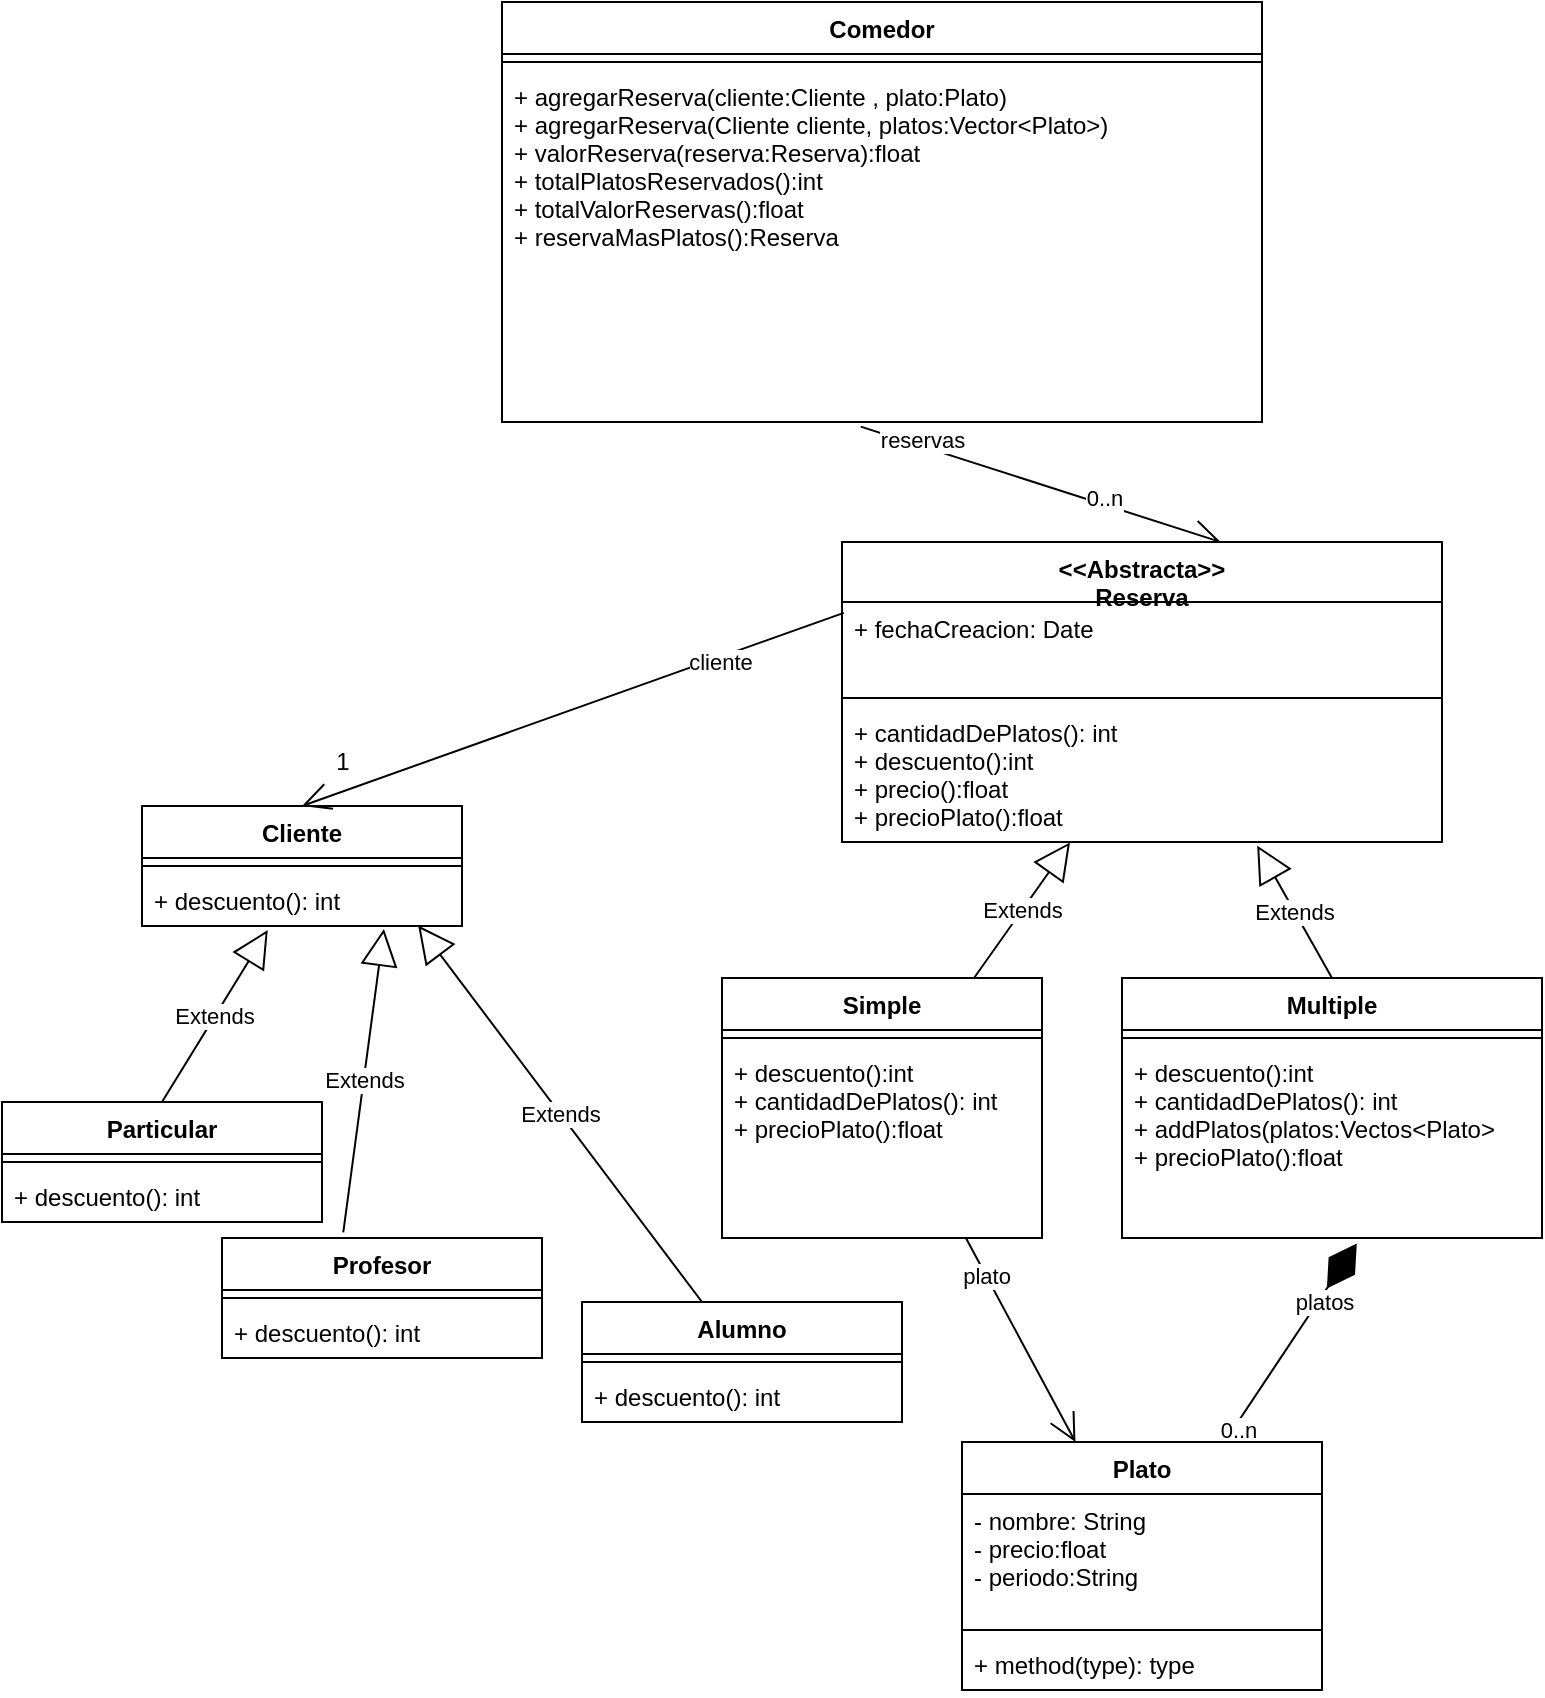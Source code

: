 <mxfile version="13.6.6" type="device"><diagram id="TQH_Tq7vANSkW8fEIVw5" name="Page-1"><mxGraphModel dx="820" dy="452" grid="1" gridSize="10" guides="1" tooltips="1" connect="1" arrows="1" fold="1" page="1" pageScale="1" pageWidth="827" pageHeight="1169" math="0" shadow="0"><root><mxCell id="0"/><mxCell id="1" parent="0"/><mxCell id="ph1ihSSTUkqqykcq-ROq-44" value="" style="endArrow=diamondThin;endFill=1;endSize=24;html=1;entryX=0.559;entryY=1.029;entryDx=0;entryDy=0;entryPerimeter=0;" edge="1" parent="1" source="ph1ihSSTUkqqykcq-ROq-28" target="ph1ihSSTUkqqykcq-ROq-42"><mxGeometry width="160" relative="1" as="geometry"><mxPoint x="639" y="906" as="sourcePoint"/><mxPoint x="470" y="720" as="targetPoint"/></mxGeometry></mxCell><mxCell id="ph1ihSSTUkqqykcq-ROq-45" value="platos" style="edgeLabel;html=1;align=center;verticalAlign=middle;resizable=0;points=[];" vertex="1" connectable="0" parent="ph1ihSSTUkqqykcq-ROq-44"><mxGeometry x="0.442" y="-2" relative="1" as="geometry"><mxPoint as="offset"/></mxGeometry></mxCell><mxCell id="ph1ihSSTUkqqykcq-ROq-46" value="0..n" style="edgeLabel;html=1;align=center;verticalAlign=middle;resizable=0;points=[];" vertex="1" connectable="0" parent="ph1ihSSTUkqqykcq-ROq-44"><mxGeometry x="-0.86" y="-2" relative="1" as="geometry"><mxPoint as="offset"/></mxGeometry></mxCell><mxCell id="ph1ihSSTUkqqykcq-ROq-5" value="Comedor" style="swimlane;fontStyle=1;align=center;verticalAlign=top;childLayout=stackLayout;horizontal=1;startSize=26;horizontalStack=0;resizeParent=1;resizeParentMax=0;resizeLast=0;collapsible=1;marginBottom=0;" vertex="1" parent="1"><mxGeometry x="260" y="140" width="380" height="210" as="geometry"/></mxCell><mxCell id="ph1ihSSTUkqqykcq-ROq-7" value="" style="line;strokeWidth=1;fillColor=none;align=left;verticalAlign=middle;spacingTop=-1;spacingLeft=3;spacingRight=3;rotatable=0;labelPosition=right;points=[];portConstraint=eastwest;" vertex="1" parent="ph1ihSSTUkqqykcq-ROq-5"><mxGeometry y="26" width="380" height="8" as="geometry"/></mxCell><mxCell id="ph1ihSSTUkqqykcq-ROq-8" value="+ agregarReserva(cliente:Cliente , plato:Plato)&#10;+ agregarReserva(Cliente cliente, platos:Vector&lt;Plato&gt;)&#10;+ valorReserva(reserva:Reserva):float &#10;+ totalPlatosReservados():int&#10;+ totalValorReservas():float&#10;+ reservaMasPlatos():Reserva " style="text;strokeColor=none;fillColor=none;align=left;verticalAlign=top;spacingLeft=4;spacingRight=4;overflow=hidden;rotatable=0;points=[[0,0.5],[1,0.5]];portConstraint=eastwest;" vertex="1" parent="ph1ihSSTUkqqykcq-ROq-5"><mxGeometry y="34" width="380" height="176" as="geometry"/></mxCell><mxCell id="ph1ihSSTUkqqykcq-ROq-47" value="" style="endArrow=open;endFill=1;endSize=12;html=1;exitX=0.761;exitY=0.996;exitDx=0;exitDy=0;exitPerimeter=0;" edge="1" parent="1" source="ph1ihSSTUkqqykcq-ROq-39" target="ph1ihSSTUkqqykcq-ROq-28"><mxGeometry width="160" relative="1" as="geometry"><mxPoint x="310" y="720" as="sourcePoint"/><mxPoint x="470" y="720" as="targetPoint"/></mxGeometry></mxCell><mxCell id="ph1ihSSTUkqqykcq-ROq-48" value="plato" style="edgeLabel;html=1;align=center;verticalAlign=middle;resizable=0;points=[];" vertex="1" connectable="0" parent="ph1ihSSTUkqqykcq-ROq-47"><mxGeometry x="-0.618" relative="1" as="geometry"><mxPoint as="offset"/></mxGeometry></mxCell><mxCell id="ph1ihSSTUkqqykcq-ROq-49" value="Extends" style="endArrow=block;endSize=16;endFill=0;html=1;entryX=0.38;entryY=1.003;entryDx=0;entryDy=0;entryPerimeter=0;" edge="1" parent="1" source="ph1ihSSTUkqqykcq-ROq-36" target="ph1ihSSTUkqqykcq-ROq-12"><mxGeometry width="160" relative="1" as="geometry"><mxPoint x="310" y="720" as="sourcePoint"/><mxPoint x="470" y="720" as="targetPoint"/></mxGeometry></mxCell><mxCell id="ph1ihSSTUkqqykcq-ROq-50" value="Extends" style="endArrow=block;endSize=16;endFill=0;html=1;entryX=0.692;entryY=1.026;entryDx=0;entryDy=0;entryPerimeter=0;exitX=0.5;exitY=0;exitDx=0;exitDy=0;" edge="1" parent="1" source="ph1ihSSTUkqqykcq-ROq-40" target="ph1ihSSTUkqqykcq-ROq-12"><mxGeometry width="160" relative="1" as="geometry"><mxPoint x="300" y="770" as="sourcePoint"/><mxPoint x="337.02" y="726.09" as="targetPoint"/></mxGeometry></mxCell><mxCell id="ph1ihSSTUkqqykcq-ROq-51" value="" style="endArrow=open;endFill=1;endSize=12;html=1;exitX=0.472;exitY=1.013;exitDx=0;exitDy=0;exitPerimeter=0;entryX=0.631;entryY=0;entryDx=0;entryDy=0;entryPerimeter=0;" edge="1" parent="1" source="ph1ihSSTUkqqykcq-ROq-8" target="ph1ihSSTUkqqykcq-ROq-9"><mxGeometry width="160" relative="1" as="geometry"><mxPoint x="310" y="340" as="sourcePoint"/><mxPoint x="470" y="340" as="targetPoint"/></mxGeometry></mxCell><mxCell id="ph1ihSSTUkqqykcq-ROq-76" value="0..n" style="edgeLabel;html=1;align=center;verticalAlign=middle;resizable=0;points=[];" vertex="1" connectable="0" parent="ph1ihSSTUkqqykcq-ROq-51"><mxGeometry x="0.343" y="3" relative="1" as="geometry"><mxPoint as="offset"/></mxGeometry></mxCell><mxCell id="ph1ihSSTUkqqykcq-ROq-84" value="reservas" style="edgeLabel;html=1;align=center;verticalAlign=middle;resizable=0;points=[];" vertex="1" connectable="0" parent="ph1ihSSTUkqqykcq-ROq-51"><mxGeometry x="-0.67" y="3" relative="1" as="geometry"><mxPoint as="offset"/></mxGeometry></mxCell><mxCell id="ph1ihSSTUkqqykcq-ROq-9" value="&lt;&lt;Abstracta&gt;&gt;&#10;Reserva" style="swimlane;fontStyle=1;align=center;verticalAlign=top;childLayout=stackLayout;horizontal=1;startSize=30;horizontalStack=0;resizeParent=1;resizeParentMax=0;resizeLast=0;collapsible=1;marginBottom=0;" vertex="1" parent="1"><mxGeometry x="430" y="410" width="300" height="150" as="geometry"/></mxCell><mxCell id="ph1ihSSTUkqqykcq-ROq-10" value="+ fechaCreacion: Date&#10;&#10;" style="text;strokeColor=none;fillColor=none;align=left;verticalAlign=top;spacingLeft=4;spacingRight=4;overflow=hidden;rotatable=0;points=[[0,0.5],[1,0.5]];portConstraint=eastwest;" vertex="1" parent="ph1ihSSTUkqqykcq-ROq-9"><mxGeometry y="30" width="300" height="44" as="geometry"/></mxCell><mxCell id="ph1ihSSTUkqqykcq-ROq-11" value="" style="line;strokeWidth=1;fillColor=none;align=left;verticalAlign=middle;spacingTop=-1;spacingLeft=3;spacingRight=3;rotatable=0;labelPosition=right;points=[];portConstraint=eastwest;" vertex="1" parent="ph1ihSSTUkqqykcq-ROq-9"><mxGeometry y="74" width="300" height="8" as="geometry"/></mxCell><mxCell id="ph1ihSSTUkqqykcq-ROq-12" value="+ cantidadDePlatos(): int&#10;+ descuento():int&#10;+ precio():float&#10;+ precioPlato():float" style="text;strokeColor=none;fillColor=none;align=left;verticalAlign=top;spacingLeft=4;spacingRight=4;overflow=hidden;rotatable=0;points=[[0,0.5],[1,0.5]];portConstraint=eastwest;" vertex="1" parent="ph1ihSSTUkqqykcq-ROq-9"><mxGeometry y="82" width="300" height="68" as="geometry"/></mxCell><mxCell id="ph1ihSSTUkqqykcq-ROq-77" value="Cliente" style="swimlane;fontStyle=1;align=center;verticalAlign=top;childLayout=stackLayout;horizontal=1;startSize=26;horizontalStack=0;resizeParent=1;resizeParentMax=0;resizeLast=0;collapsible=1;marginBottom=0;fillColor=#ffffff;" vertex="1" parent="1"><mxGeometry x="80" y="542" width="160" height="60" as="geometry"/></mxCell><mxCell id="ph1ihSSTUkqqykcq-ROq-79" value="" style="line;strokeWidth=1;fillColor=none;align=left;verticalAlign=middle;spacingTop=-1;spacingLeft=3;spacingRight=3;rotatable=0;labelPosition=right;points=[];portConstraint=eastwest;" vertex="1" parent="ph1ihSSTUkqqykcq-ROq-77"><mxGeometry y="26" width="160" height="8" as="geometry"/></mxCell><mxCell id="ph1ihSSTUkqqykcq-ROq-80" value="+ descuento(): int" style="text;strokeColor=none;fillColor=none;align=left;verticalAlign=top;spacingLeft=4;spacingRight=4;overflow=hidden;rotatable=0;points=[[0,0.5],[1,0.5]];portConstraint=eastwest;" vertex="1" parent="ph1ihSSTUkqqykcq-ROq-77"><mxGeometry y="34" width="160" height="26" as="geometry"/></mxCell><mxCell id="ph1ihSSTUkqqykcq-ROq-81" value="" style="endArrow=open;endFill=1;endSize=12;html=1;exitX=0.003;exitY=0.123;exitDx=0;exitDy=0;exitPerimeter=0;entryX=0.5;entryY=0;entryDx=0;entryDy=0;" edge="1" parent="1" source="ph1ihSSTUkqqykcq-ROq-10" target="ph1ihSSTUkqqykcq-ROq-77"><mxGeometry width="160" relative="1" as="geometry"><mxPoint x="310" y="560" as="sourcePoint"/><mxPoint x="470" y="560" as="targetPoint"/></mxGeometry></mxCell><mxCell id="ph1ihSSTUkqqykcq-ROq-82" value="cliente" style="edgeLabel;html=1;align=center;verticalAlign=middle;resizable=0;points=[];" vertex="1" connectable="0" parent="ph1ihSSTUkqqykcq-ROq-81"><mxGeometry x="-0.535" y="2" relative="1" as="geometry"><mxPoint as="offset"/></mxGeometry></mxCell><mxCell id="ph1ihSSTUkqqykcq-ROq-83" value="1" style="text;html=1;align=center;verticalAlign=middle;resizable=0;points=[];autosize=1;" vertex="1" parent="1"><mxGeometry x="170" y="510" width="20" height="20" as="geometry"/></mxCell><mxCell id="ph1ihSSTUkqqykcq-ROq-36" value="Simple" style="swimlane;fontStyle=1;align=center;verticalAlign=top;childLayout=stackLayout;horizontal=1;startSize=26;horizontalStack=0;resizeParent=1;resizeParentMax=0;resizeLast=0;collapsible=1;marginBottom=0;" vertex="1" parent="1"><mxGeometry x="370" y="628" width="160" height="130" as="geometry"/></mxCell><mxCell id="ph1ihSSTUkqqykcq-ROq-38" value="" style="line;strokeWidth=1;fillColor=none;align=left;verticalAlign=middle;spacingTop=-1;spacingLeft=3;spacingRight=3;rotatable=0;labelPosition=right;points=[];portConstraint=eastwest;" vertex="1" parent="ph1ihSSTUkqqykcq-ROq-36"><mxGeometry y="26" width="160" height="8" as="geometry"/></mxCell><mxCell id="ph1ihSSTUkqqykcq-ROq-39" value="+ descuento():int&#10;+ cantidadDePlatos(): int&#10;+ precioPlato():float" style="text;strokeColor=none;fillColor=none;align=left;verticalAlign=top;spacingLeft=4;spacingRight=4;overflow=hidden;rotatable=0;points=[[0,0.5],[1,0.5]];portConstraint=eastwest;" vertex="1" parent="ph1ihSSTUkqqykcq-ROq-36"><mxGeometry y="34" width="160" height="96" as="geometry"/></mxCell><mxCell id="ph1ihSSTUkqqykcq-ROq-40" value="Multiple" style="swimlane;fontStyle=1;align=center;verticalAlign=top;childLayout=stackLayout;horizontal=1;startSize=26;horizontalStack=0;resizeParent=1;resizeParentMax=0;resizeLast=0;collapsible=1;marginBottom=0;" vertex="1" parent="1"><mxGeometry x="570" y="628" width="210" height="130" as="geometry"/></mxCell><mxCell id="ph1ihSSTUkqqykcq-ROq-41" value="" style="line;strokeWidth=1;fillColor=none;align=left;verticalAlign=middle;spacingTop=-1;spacingLeft=3;spacingRight=3;rotatable=0;labelPosition=right;points=[];portConstraint=eastwest;" vertex="1" parent="ph1ihSSTUkqqykcq-ROq-40"><mxGeometry y="26" width="210" height="8" as="geometry"/></mxCell><mxCell id="ph1ihSSTUkqqykcq-ROq-42" value="+ descuento():int&#10;+ cantidadDePlatos(): int&#10;+ addPlatos(platos:Vectos&lt;Plato&gt;&#10;+ precioPlato():float" style="text;strokeColor=none;fillColor=none;align=left;verticalAlign=top;spacingLeft=4;spacingRight=4;overflow=hidden;rotatable=0;points=[[0,0.5],[1,0.5]];portConstraint=eastwest;" vertex="1" parent="ph1ihSSTUkqqykcq-ROq-40"><mxGeometry y="34" width="210" height="96" as="geometry"/></mxCell><mxCell id="ph1ihSSTUkqqykcq-ROq-28" value="Plato" style="swimlane;fontStyle=1;align=center;verticalAlign=top;childLayout=stackLayout;horizontal=1;startSize=26;horizontalStack=0;resizeParent=1;resizeParentMax=0;resizeLast=0;collapsible=1;marginBottom=0;" vertex="1" parent="1"><mxGeometry x="490" y="860" width="180" height="124" as="geometry"/></mxCell><mxCell id="ph1ihSSTUkqqykcq-ROq-29" value="- nombre: String&#10;- precio:float&#10;- periodo:String" style="text;strokeColor=none;fillColor=none;align=left;verticalAlign=top;spacingLeft=4;spacingRight=4;overflow=hidden;rotatable=0;points=[[0,0.5],[1,0.5]];portConstraint=eastwest;" vertex="1" parent="ph1ihSSTUkqqykcq-ROq-28"><mxGeometry y="26" width="180" height="64" as="geometry"/></mxCell><mxCell id="ph1ihSSTUkqqykcq-ROq-30" value="" style="line;strokeWidth=1;fillColor=none;align=left;verticalAlign=middle;spacingTop=-1;spacingLeft=3;spacingRight=3;rotatable=0;labelPosition=right;points=[];portConstraint=eastwest;" vertex="1" parent="ph1ihSSTUkqqykcq-ROq-28"><mxGeometry y="90" width="180" height="8" as="geometry"/></mxCell><mxCell id="ph1ihSSTUkqqykcq-ROq-31" value="+ method(type): type" style="text;strokeColor=none;fillColor=none;align=left;verticalAlign=top;spacingLeft=4;spacingRight=4;overflow=hidden;rotatable=0;points=[[0,0.5],[1,0.5]];portConstraint=eastwest;" vertex="1" parent="ph1ihSSTUkqqykcq-ROq-28"><mxGeometry y="98" width="180" height="26" as="geometry"/></mxCell><mxCell id="ph1ihSSTUkqqykcq-ROq-98" value="Extends" style="endArrow=block;endSize=16;endFill=0;html=1;exitX=0.379;exitY=-0.046;exitDx=0;exitDy=0;exitPerimeter=0;entryX=0.756;entryY=1.057;entryDx=0;entryDy=0;entryPerimeter=0;" edge="1" parent="1" source="ph1ihSSTUkqqykcq-ROq-90" target="ph1ihSSTUkqqykcq-ROq-80"><mxGeometry width="160" relative="1" as="geometry"><mxPoint x="160" y="780" as="sourcePoint"/><mxPoint x="320" y="780" as="targetPoint"/></mxGeometry></mxCell><mxCell id="ph1ihSSTUkqqykcq-ROq-99" value="Extends" style="endArrow=block;endSize=16;endFill=0;html=1;exitX=0.5;exitY=0;exitDx=0;exitDy=0;entryX=0.393;entryY=1.079;entryDx=0;entryDy=0;entryPerimeter=0;" edge="1" parent="1" source="ph1ihSSTUkqqykcq-ROq-86" target="ph1ihSSTUkqqykcq-ROq-80"><mxGeometry width="160" relative="1" as="geometry"><mxPoint x="260" y="670" as="sourcePoint"/><mxPoint x="300.32" y="476.242" as="targetPoint"/></mxGeometry></mxCell><mxCell id="ph1ihSSTUkqqykcq-ROq-100" value="Extends" style="endArrow=block;endSize=16;endFill=0;html=1;exitX=0.375;exitY=0;exitDx=0;exitDy=0;exitPerimeter=0;entryX=0.863;entryY=0.99;entryDx=0;entryDy=0;entryPerimeter=0;" edge="1" parent="1" source="ph1ihSSTUkqqykcq-ROq-94" target="ph1ihSSTUkqqykcq-ROq-80"><mxGeometry width="160" relative="1" as="geometry"><mxPoint x="240" y="680" as="sourcePoint"/><mxPoint x="280.32" y="486.242" as="targetPoint"/></mxGeometry></mxCell><mxCell id="ph1ihSSTUkqqykcq-ROq-86" value="Particular" style="swimlane;fontStyle=1;align=center;verticalAlign=top;childLayout=stackLayout;horizontal=1;startSize=26;horizontalStack=0;resizeParent=1;resizeParentMax=0;resizeLast=0;collapsible=1;marginBottom=0;fillColor=#ffffff;" vertex="1" parent="1"><mxGeometry x="10" y="690" width="160" height="60" as="geometry"/></mxCell><mxCell id="ph1ihSSTUkqqykcq-ROq-88" value="" style="line;strokeWidth=1;fillColor=none;align=left;verticalAlign=middle;spacingTop=-1;spacingLeft=3;spacingRight=3;rotatable=0;labelPosition=right;points=[];portConstraint=eastwest;" vertex="1" parent="ph1ihSSTUkqqykcq-ROq-86"><mxGeometry y="26" width="160" height="8" as="geometry"/></mxCell><mxCell id="ph1ihSSTUkqqykcq-ROq-89" value="+ descuento(): int" style="text;strokeColor=none;fillColor=none;align=left;verticalAlign=top;spacingLeft=4;spacingRight=4;overflow=hidden;rotatable=0;points=[[0,0.5],[1,0.5]];portConstraint=eastwest;" vertex="1" parent="ph1ihSSTUkqqykcq-ROq-86"><mxGeometry y="34" width="160" height="26" as="geometry"/></mxCell><mxCell id="ph1ihSSTUkqqykcq-ROq-90" value="Profesor" style="swimlane;fontStyle=1;align=center;verticalAlign=top;childLayout=stackLayout;horizontal=1;startSize=26;horizontalStack=0;resizeParent=1;resizeParentMax=0;resizeLast=0;collapsible=1;marginBottom=0;fillColor=#ffffff;" vertex="1" parent="1"><mxGeometry x="120" y="758" width="160" height="60" as="geometry"/></mxCell><mxCell id="ph1ihSSTUkqqykcq-ROq-92" value="" style="line;strokeWidth=1;fillColor=none;align=left;verticalAlign=middle;spacingTop=-1;spacingLeft=3;spacingRight=3;rotatable=0;labelPosition=right;points=[];portConstraint=eastwest;" vertex="1" parent="ph1ihSSTUkqqykcq-ROq-90"><mxGeometry y="26" width="160" height="8" as="geometry"/></mxCell><mxCell id="ph1ihSSTUkqqykcq-ROq-93" value="+ descuento(): int" style="text;strokeColor=none;fillColor=none;align=left;verticalAlign=top;spacingLeft=4;spacingRight=4;overflow=hidden;rotatable=0;points=[[0,0.5],[1,0.5]];portConstraint=eastwest;" vertex="1" parent="ph1ihSSTUkqqykcq-ROq-90"><mxGeometry y="34" width="160" height="26" as="geometry"/></mxCell><mxCell id="ph1ihSSTUkqqykcq-ROq-94" value="Alumno" style="swimlane;fontStyle=1;align=center;verticalAlign=top;childLayout=stackLayout;horizontal=1;startSize=26;horizontalStack=0;resizeParent=1;resizeParentMax=0;resizeLast=0;collapsible=1;marginBottom=0;fillColor=#ffffff;" vertex="1" parent="1"><mxGeometry x="300" y="790" width="160" height="60" as="geometry"/></mxCell><mxCell id="ph1ihSSTUkqqykcq-ROq-96" value="" style="line;strokeWidth=1;fillColor=none;align=left;verticalAlign=middle;spacingTop=-1;spacingLeft=3;spacingRight=3;rotatable=0;labelPosition=right;points=[];portConstraint=eastwest;" vertex="1" parent="ph1ihSSTUkqqykcq-ROq-94"><mxGeometry y="26" width="160" height="8" as="geometry"/></mxCell><mxCell id="ph1ihSSTUkqqykcq-ROq-97" value="+ descuento(): int" style="text;strokeColor=none;fillColor=none;align=left;verticalAlign=top;spacingLeft=4;spacingRight=4;overflow=hidden;rotatable=0;points=[[0,0.5],[1,0.5]];portConstraint=eastwest;" vertex="1" parent="ph1ihSSTUkqqykcq-ROq-94"><mxGeometry y="34" width="160" height="26" as="geometry"/></mxCell></root></mxGraphModel></diagram></mxfile>